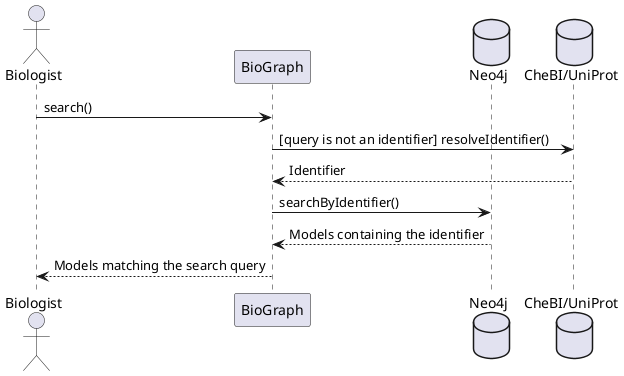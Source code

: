 @startuml
actor "Biologist" as User
participant "BioGraph" as System
database "Neo4j" as DB
database "CheBI/UniProt" as CheBI

User -> System: search()
System -> CheBI: [query is not an identifier] resolveIdentifier()
CheBI --> System: Identifier
System -> DB: searchByIdentifier()
DB ---> System: Models containing the identifier

System ---> User: Models matching the search query

@enduml
